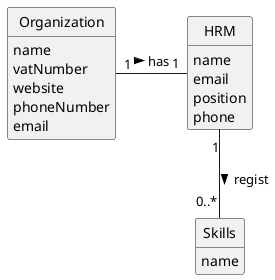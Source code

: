 @startuml
skinparam monochrome true
skinparam packageStyle rectangle
skinparam shadowing false

skinparam classAttributeIconSize 0

hide circle
hide methods

class Organization {
    name
    vatNumber
    website
    phoneNumber
    email
}

class HRM {
    name
    email
    position
    phone
}

class Skills {
    name
}


Organization "1" - "1" HRM: has >
HRM "1" -- "0..*" Skills : regist >

@enduml